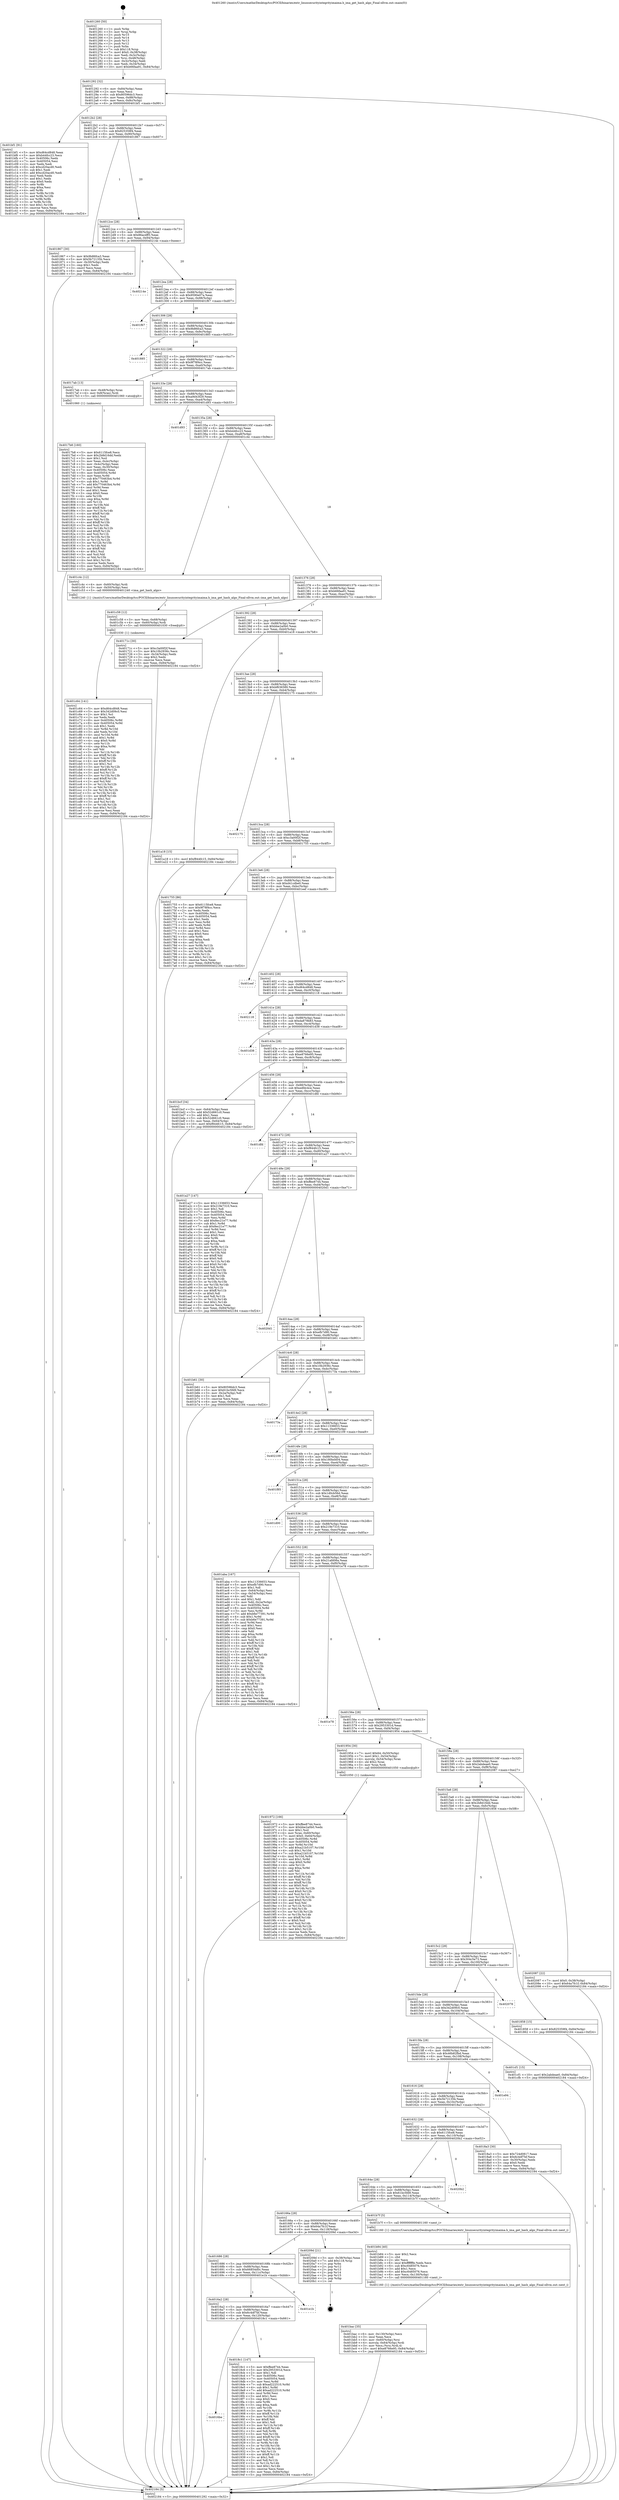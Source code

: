 digraph "0x401260" {
  label = "0x401260 (/mnt/c/Users/mathe/Desktop/tcc/POCII/binaries/extr_linuxsecurityintegrityimaima.h_ima_get_hash_algo_Final-ollvm.out::main(0))"
  labelloc = "t"
  node[shape=record]

  Entry [label="",width=0.3,height=0.3,shape=circle,fillcolor=black,style=filled]
  "0x401292" [label="{
     0x401292 [32]\l
     | [instrs]\l
     &nbsp;&nbsp;0x401292 \<+6\>: mov -0x84(%rbp),%eax\l
     &nbsp;&nbsp;0x401298 \<+2\>: mov %eax,%ecx\l
     &nbsp;&nbsp;0x40129a \<+6\>: sub $0x80596dc3,%ecx\l
     &nbsp;&nbsp;0x4012a0 \<+6\>: mov %eax,-0x88(%rbp)\l
     &nbsp;&nbsp;0x4012a6 \<+6\>: mov %ecx,-0x8c(%rbp)\l
     &nbsp;&nbsp;0x4012ac \<+6\>: je 0000000000401bf1 \<main+0x991\>\l
  }"]
  "0x401bf1" [label="{
     0x401bf1 [91]\l
     | [instrs]\l
     &nbsp;&nbsp;0x401bf1 \<+5\>: mov $0xd64cd848,%eax\l
     &nbsp;&nbsp;0x401bf6 \<+5\>: mov $0xb44fcc23,%ecx\l
     &nbsp;&nbsp;0x401bfb \<+7\>: mov 0x40506c,%edx\l
     &nbsp;&nbsp;0x401c02 \<+7\>: mov 0x405054,%esi\l
     &nbsp;&nbsp;0x401c09 \<+2\>: mov %edx,%edi\l
     &nbsp;&nbsp;0x401c0b \<+6\>: sub $0xcd20acd0,%edi\l
     &nbsp;&nbsp;0x401c11 \<+3\>: sub $0x1,%edi\l
     &nbsp;&nbsp;0x401c14 \<+6\>: add $0xcd20acd0,%edi\l
     &nbsp;&nbsp;0x401c1a \<+3\>: imul %edi,%edx\l
     &nbsp;&nbsp;0x401c1d \<+3\>: and $0x1,%edx\l
     &nbsp;&nbsp;0x401c20 \<+3\>: cmp $0x0,%edx\l
     &nbsp;&nbsp;0x401c23 \<+4\>: sete %r8b\l
     &nbsp;&nbsp;0x401c27 \<+3\>: cmp $0xa,%esi\l
     &nbsp;&nbsp;0x401c2a \<+4\>: setl %r9b\l
     &nbsp;&nbsp;0x401c2e \<+3\>: mov %r8b,%r10b\l
     &nbsp;&nbsp;0x401c31 \<+3\>: and %r9b,%r10b\l
     &nbsp;&nbsp;0x401c34 \<+3\>: xor %r9b,%r8b\l
     &nbsp;&nbsp;0x401c37 \<+3\>: or %r8b,%r10b\l
     &nbsp;&nbsp;0x401c3a \<+4\>: test $0x1,%r10b\l
     &nbsp;&nbsp;0x401c3e \<+3\>: cmovne %ecx,%eax\l
     &nbsp;&nbsp;0x401c41 \<+6\>: mov %eax,-0x84(%rbp)\l
     &nbsp;&nbsp;0x401c47 \<+5\>: jmp 0000000000402184 \<main+0xf24\>\l
  }"]
  "0x4012b2" [label="{
     0x4012b2 [28]\l
     | [instrs]\l
     &nbsp;&nbsp;0x4012b2 \<+5\>: jmp 00000000004012b7 \<main+0x57\>\l
     &nbsp;&nbsp;0x4012b7 \<+6\>: mov -0x88(%rbp),%eax\l
     &nbsp;&nbsp;0x4012bd \<+5\>: sub $0x825359f4,%eax\l
     &nbsp;&nbsp;0x4012c2 \<+6\>: mov %eax,-0x90(%rbp)\l
     &nbsp;&nbsp;0x4012c8 \<+6\>: je 0000000000401867 \<main+0x607\>\l
  }"]
  Exit [label="",width=0.3,height=0.3,shape=circle,fillcolor=black,style=filled,peripheries=2]
  "0x401867" [label="{
     0x401867 [30]\l
     | [instrs]\l
     &nbsp;&nbsp;0x401867 \<+5\>: mov $0x9b86fca3,%eax\l
     &nbsp;&nbsp;0x40186c \<+5\>: mov $0x5b72135b,%ecx\l
     &nbsp;&nbsp;0x401871 \<+3\>: mov -0x30(%rbp),%edx\l
     &nbsp;&nbsp;0x401874 \<+3\>: cmp $0x1,%edx\l
     &nbsp;&nbsp;0x401877 \<+3\>: cmovl %ecx,%eax\l
     &nbsp;&nbsp;0x40187a \<+6\>: mov %eax,-0x84(%rbp)\l
     &nbsp;&nbsp;0x401880 \<+5\>: jmp 0000000000402184 \<main+0xf24\>\l
  }"]
  "0x4012ce" [label="{
     0x4012ce [28]\l
     | [instrs]\l
     &nbsp;&nbsp;0x4012ce \<+5\>: jmp 00000000004012d3 \<main+0x73\>\l
     &nbsp;&nbsp;0x4012d3 \<+6\>: mov -0x88(%rbp),%eax\l
     &nbsp;&nbsp;0x4012d9 \<+5\>: sub $0x86acdff3,%eax\l
     &nbsp;&nbsp;0x4012de \<+6\>: mov %eax,-0x94(%rbp)\l
     &nbsp;&nbsp;0x4012e4 \<+6\>: je 000000000040214e \<main+0xeee\>\l
  }"]
  "0x401c64" [label="{
     0x401c64 [141]\l
     | [instrs]\l
     &nbsp;&nbsp;0x401c64 \<+5\>: mov $0xd64cd848,%eax\l
     &nbsp;&nbsp;0x401c69 \<+5\>: mov $0x342d09c0,%esi\l
     &nbsp;&nbsp;0x401c6e \<+2\>: mov $0x1,%cl\l
     &nbsp;&nbsp;0x401c70 \<+2\>: xor %edx,%edx\l
     &nbsp;&nbsp;0x401c72 \<+8\>: mov 0x40506c,%r8d\l
     &nbsp;&nbsp;0x401c7a \<+8\>: mov 0x405054,%r9d\l
     &nbsp;&nbsp;0x401c82 \<+3\>: sub $0x1,%edx\l
     &nbsp;&nbsp;0x401c85 \<+3\>: mov %r8d,%r10d\l
     &nbsp;&nbsp;0x401c88 \<+3\>: add %edx,%r10d\l
     &nbsp;&nbsp;0x401c8b \<+4\>: imul %r10d,%r8d\l
     &nbsp;&nbsp;0x401c8f \<+4\>: and $0x1,%r8d\l
     &nbsp;&nbsp;0x401c93 \<+4\>: cmp $0x0,%r8d\l
     &nbsp;&nbsp;0x401c97 \<+4\>: sete %r11b\l
     &nbsp;&nbsp;0x401c9b \<+4\>: cmp $0xa,%r9d\l
     &nbsp;&nbsp;0x401c9f \<+3\>: setl %bl\l
     &nbsp;&nbsp;0x401ca2 \<+3\>: mov %r11b,%r14b\l
     &nbsp;&nbsp;0x401ca5 \<+4\>: xor $0xff,%r14b\l
     &nbsp;&nbsp;0x401ca9 \<+3\>: mov %bl,%r15b\l
     &nbsp;&nbsp;0x401cac \<+4\>: xor $0xff,%r15b\l
     &nbsp;&nbsp;0x401cb0 \<+3\>: xor $0x1,%cl\l
     &nbsp;&nbsp;0x401cb3 \<+3\>: mov %r14b,%r12b\l
     &nbsp;&nbsp;0x401cb6 \<+4\>: and $0xff,%r12b\l
     &nbsp;&nbsp;0x401cba \<+3\>: and %cl,%r11b\l
     &nbsp;&nbsp;0x401cbd \<+3\>: mov %r15b,%r13b\l
     &nbsp;&nbsp;0x401cc0 \<+4\>: and $0xff,%r13b\l
     &nbsp;&nbsp;0x401cc4 \<+2\>: and %cl,%bl\l
     &nbsp;&nbsp;0x401cc6 \<+3\>: or %r11b,%r12b\l
     &nbsp;&nbsp;0x401cc9 \<+3\>: or %bl,%r13b\l
     &nbsp;&nbsp;0x401ccc \<+3\>: xor %r13b,%r12b\l
     &nbsp;&nbsp;0x401ccf \<+3\>: or %r15b,%r14b\l
     &nbsp;&nbsp;0x401cd2 \<+4\>: xor $0xff,%r14b\l
     &nbsp;&nbsp;0x401cd6 \<+3\>: or $0x1,%cl\l
     &nbsp;&nbsp;0x401cd9 \<+3\>: and %cl,%r14b\l
     &nbsp;&nbsp;0x401cdc \<+3\>: or %r14b,%r12b\l
     &nbsp;&nbsp;0x401cdf \<+4\>: test $0x1,%r12b\l
     &nbsp;&nbsp;0x401ce3 \<+3\>: cmovne %esi,%eax\l
     &nbsp;&nbsp;0x401ce6 \<+6\>: mov %eax,-0x84(%rbp)\l
     &nbsp;&nbsp;0x401cec \<+5\>: jmp 0000000000402184 \<main+0xf24\>\l
  }"]
  "0x40214e" [label="{
     0x40214e\l
  }", style=dashed]
  "0x4012ea" [label="{
     0x4012ea [28]\l
     | [instrs]\l
     &nbsp;&nbsp;0x4012ea \<+5\>: jmp 00000000004012ef \<main+0x8f\>\l
     &nbsp;&nbsp;0x4012ef \<+6\>: mov -0x88(%rbp),%eax\l
     &nbsp;&nbsp;0x4012f5 \<+5\>: sub $0x9590e07a,%eax\l
     &nbsp;&nbsp;0x4012fa \<+6\>: mov %eax,-0x98(%rbp)\l
     &nbsp;&nbsp;0x401300 \<+6\>: je 0000000000401f67 \<main+0xd07\>\l
  }"]
  "0x401c58" [label="{
     0x401c58 [12]\l
     | [instrs]\l
     &nbsp;&nbsp;0x401c58 \<+3\>: mov %eax,-0x68(%rbp)\l
     &nbsp;&nbsp;0x401c5b \<+4\>: mov -0x60(%rbp),%rdi\l
     &nbsp;&nbsp;0x401c5f \<+5\>: call 0000000000401030 \<free@plt\>\l
     | [calls]\l
     &nbsp;&nbsp;0x401030 \{1\} (unknown)\l
  }"]
  "0x401f67" [label="{
     0x401f67\l
  }", style=dashed]
  "0x401306" [label="{
     0x401306 [28]\l
     | [instrs]\l
     &nbsp;&nbsp;0x401306 \<+5\>: jmp 000000000040130b \<main+0xab\>\l
     &nbsp;&nbsp;0x40130b \<+6\>: mov -0x88(%rbp),%eax\l
     &nbsp;&nbsp;0x401311 \<+5\>: sub $0x9b86fca3,%eax\l
     &nbsp;&nbsp;0x401316 \<+6\>: mov %eax,-0x9c(%rbp)\l
     &nbsp;&nbsp;0x40131c \<+6\>: je 0000000000401885 \<main+0x625\>\l
  }"]
  "0x401bac" [label="{
     0x401bac [35]\l
     | [instrs]\l
     &nbsp;&nbsp;0x401bac \<+6\>: mov -0x130(%rbp),%ecx\l
     &nbsp;&nbsp;0x401bb2 \<+3\>: imul %eax,%ecx\l
     &nbsp;&nbsp;0x401bb5 \<+4\>: mov -0x60(%rbp),%rsi\l
     &nbsp;&nbsp;0x401bb9 \<+4\>: movslq -0x64(%rbp),%rdi\l
     &nbsp;&nbsp;0x401bbd \<+3\>: mov %ecx,(%rsi,%rdi,4)\l
     &nbsp;&nbsp;0x401bc0 \<+10\>: movl $0xe8766e95,-0x84(%rbp)\l
     &nbsp;&nbsp;0x401bca \<+5\>: jmp 0000000000402184 \<main+0xf24\>\l
  }"]
  "0x401885" [label="{
     0x401885\l
  }", style=dashed]
  "0x401322" [label="{
     0x401322 [28]\l
     | [instrs]\l
     &nbsp;&nbsp;0x401322 \<+5\>: jmp 0000000000401327 \<main+0xc7\>\l
     &nbsp;&nbsp;0x401327 \<+6\>: mov -0x88(%rbp),%eax\l
     &nbsp;&nbsp;0x40132d \<+5\>: sub $0x9f78f4cc,%eax\l
     &nbsp;&nbsp;0x401332 \<+6\>: mov %eax,-0xa0(%rbp)\l
     &nbsp;&nbsp;0x401338 \<+6\>: je 00000000004017ab \<main+0x54b\>\l
  }"]
  "0x401b84" [label="{
     0x401b84 [40]\l
     | [instrs]\l
     &nbsp;&nbsp;0x401b84 \<+5\>: mov $0x2,%ecx\l
     &nbsp;&nbsp;0x401b89 \<+1\>: cltd\l
     &nbsp;&nbsp;0x401b8a \<+2\>: idiv %ecx\l
     &nbsp;&nbsp;0x401b8c \<+6\>: imul $0xfffffffe,%edx,%ecx\l
     &nbsp;&nbsp;0x401b92 \<+6\>: sub $0xc6485076,%ecx\l
     &nbsp;&nbsp;0x401b98 \<+3\>: add $0x1,%ecx\l
     &nbsp;&nbsp;0x401b9b \<+6\>: add $0xc6485076,%ecx\l
     &nbsp;&nbsp;0x401ba1 \<+6\>: mov %ecx,-0x130(%rbp)\l
     &nbsp;&nbsp;0x401ba7 \<+5\>: call 0000000000401160 \<next_i\>\l
     | [calls]\l
     &nbsp;&nbsp;0x401160 \{1\} (/mnt/c/Users/mathe/Desktop/tcc/POCII/binaries/extr_linuxsecurityintegrityimaima.h_ima_get_hash_algo_Final-ollvm.out::next_i)\l
  }"]
  "0x4017ab" [label="{
     0x4017ab [13]\l
     | [instrs]\l
     &nbsp;&nbsp;0x4017ab \<+4\>: mov -0x48(%rbp),%rax\l
     &nbsp;&nbsp;0x4017af \<+4\>: mov 0x8(%rax),%rdi\l
     &nbsp;&nbsp;0x4017b3 \<+5\>: call 0000000000401060 \<atoi@plt\>\l
     | [calls]\l
     &nbsp;&nbsp;0x401060 \{1\} (unknown)\l
  }"]
  "0x40133e" [label="{
     0x40133e [28]\l
     | [instrs]\l
     &nbsp;&nbsp;0x40133e \<+5\>: jmp 0000000000401343 \<main+0xe3\>\l
     &nbsp;&nbsp;0x401343 \<+6\>: mov -0x88(%rbp),%eax\l
     &nbsp;&nbsp;0x401349 \<+5\>: sub $0xa9d43f29,%eax\l
     &nbsp;&nbsp;0x40134e \<+6\>: mov %eax,-0xa4(%rbp)\l
     &nbsp;&nbsp;0x401354 \<+6\>: je 0000000000401d93 \<main+0xb33\>\l
  }"]
  "0x401972" [label="{
     0x401972 [166]\l
     | [instrs]\l
     &nbsp;&nbsp;0x401972 \<+5\>: mov $0xffee8744,%ecx\l
     &nbsp;&nbsp;0x401977 \<+5\>: mov $0xbbe2a0b0,%edx\l
     &nbsp;&nbsp;0x40197c \<+3\>: mov $0x1,%sil\l
     &nbsp;&nbsp;0x40197f \<+4\>: mov %rax,-0x60(%rbp)\l
     &nbsp;&nbsp;0x401983 \<+7\>: movl $0x0,-0x64(%rbp)\l
     &nbsp;&nbsp;0x40198a \<+8\>: mov 0x40506c,%r8d\l
     &nbsp;&nbsp;0x401992 \<+8\>: mov 0x405054,%r9d\l
     &nbsp;&nbsp;0x40199a \<+3\>: mov %r8d,%r10d\l
     &nbsp;&nbsp;0x40199d \<+7\>: add $0xa21b5107,%r10d\l
     &nbsp;&nbsp;0x4019a4 \<+4\>: sub $0x1,%r10d\l
     &nbsp;&nbsp;0x4019a8 \<+7\>: sub $0xa21b5107,%r10d\l
     &nbsp;&nbsp;0x4019af \<+4\>: imul %r10d,%r8d\l
     &nbsp;&nbsp;0x4019b3 \<+4\>: and $0x1,%r8d\l
     &nbsp;&nbsp;0x4019b7 \<+4\>: cmp $0x0,%r8d\l
     &nbsp;&nbsp;0x4019bb \<+4\>: sete %r11b\l
     &nbsp;&nbsp;0x4019bf \<+4\>: cmp $0xa,%r9d\l
     &nbsp;&nbsp;0x4019c3 \<+3\>: setl %bl\l
     &nbsp;&nbsp;0x4019c6 \<+3\>: mov %r11b,%r14b\l
     &nbsp;&nbsp;0x4019c9 \<+4\>: xor $0xff,%r14b\l
     &nbsp;&nbsp;0x4019cd \<+3\>: mov %bl,%r15b\l
     &nbsp;&nbsp;0x4019d0 \<+4\>: xor $0xff,%r15b\l
     &nbsp;&nbsp;0x4019d4 \<+4\>: xor $0x0,%sil\l
     &nbsp;&nbsp;0x4019d8 \<+3\>: mov %r14b,%r12b\l
     &nbsp;&nbsp;0x4019db \<+4\>: and $0x0,%r12b\l
     &nbsp;&nbsp;0x4019df \<+3\>: and %sil,%r11b\l
     &nbsp;&nbsp;0x4019e2 \<+3\>: mov %r15b,%r13b\l
     &nbsp;&nbsp;0x4019e5 \<+4\>: and $0x0,%r13b\l
     &nbsp;&nbsp;0x4019e9 \<+3\>: and %sil,%bl\l
     &nbsp;&nbsp;0x4019ec \<+3\>: or %r11b,%r12b\l
     &nbsp;&nbsp;0x4019ef \<+3\>: or %bl,%r13b\l
     &nbsp;&nbsp;0x4019f2 \<+3\>: xor %r13b,%r12b\l
     &nbsp;&nbsp;0x4019f5 \<+3\>: or %r15b,%r14b\l
     &nbsp;&nbsp;0x4019f8 \<+4\>: xor $0xff,%r14b\l
     &nbsp;&nbsp;0x4019fc \<+4\>: or $0x0,%sil\l
     &nbsp;&nbsp;0x401a00 \<+3\>: and %sil,%r14b\l
     &nbsp;&nbsp;0x401a03 \<+3\>: or %r14b,%r12b\l
     &nbsp;&nbsp;0x401a06 \<+4\>: test $0x1,%r12b\l
     &nbsp;&nbsp;0x401a0a \<+3\>: cmovne %edx,%ecx\l
     &nbsp;&nbsp;0x401a0d \<+6\>: mov %ecx,-0x84(%rbp)\l
     &nbsp;&nbsp;0x401a13 \<+5\>: jmp 0000000000402184 \<main+0xf24\>\l
  }"]
  "0x401d93" [label="{
     0x401d93\l
  }", style=dashed]
  "0x40135a" [label="{
     0x40135a [28]\l
     | [instrs]\l
     &nbsp;&nbsp;0x40135a \<+5\>: jmp 000000000040135f \<main+0xff\>\l
     &nbsp;&nbsp;0x40135f \<+6\>: mov -0x88(%rbp),%eax\l
     &nbsp;&nbsp;0x401365 \<+5\>: sub $0xb44fcc23,%eax\l
     &nbsp;&nbsp;0x40136a \<+6\>: mov %eax,-0xa8(%rbp)\l
     &nbsp;&nbsp;0x401370 \<+6\>: je 0000000000401c4c \<main+0x9ec\>\l
  }"]
  "0x4016be" [label="{
     0x4016be\l
  }", style=dashed]
  "0x401c4c" [label="{
     0x401c4c [12]\l
     | [instrs]\l
     &nbsp;&nbsp;0x401c4c \<+4\>: mov -0x60(%rbp),%rdi\l
     &nbsp;&nbsp;0x401c50 \<+3\>: mov -0x50(%rbp),%esi\l
     &nbsp;&nbsp;0x401c53 \<+5\>: call 0000000000401240 \<ima_get_hash_algo\>\l
     | [calls]\l
     &nbsp;&nbsp;0x401240 \{1\} (/mnt/c/Users/mathe/Desktop/tcc/POCII/binaries/extr_linuxsecurityintegrityimaima.h_ima_get_hash_algo_Final-ollvm.out::ima_get_hash_algo)\l
  }"]
  "0x401376" [label="{
     0x401376 [28]\l
     | [instrs]\l
     &nbsp;&nbsp;0x401376 \<+5\>: jmp 000000000040137b \<main+0x11b\>\l
     &nbsp;&nbsp;0x40137b \<+6\>: mov -0x88(%rbp),%eax\l
     &nbsp;&nbsp;0x401381 \<+5\>: sub $0xb66faa91,%eax\l
     &nbsp;&nbsp;0x401386 \<+6\>: mov %eax,-0xac(%rbp)\l
     &nbsp;&nbsp;0x40138c \<+6\>: je 000000000040171c \<main+0x4bc\>\l
  }"]
  "0x4018c1" [label="{
     0x4018c1 [147]\l
     | [instrs]\l
     &nbsp;&nbsp;0x4018c1 \<+5\>: mov $0xffee8744,%eax\l
     &nbsp;&nbsp;0x4018c6 \<+5\>: mov $0x2953301d,%ecx\l
     &nbsp;&nbsp;0x4018cb \<+2\>: mov $0x1,%dl\l
     &nbsp;&nbsp;0x4018cd \<+7\>: mov 0x40506c,%esi\l
     &nbsp;&nbsp;0x4018d4 \<+7\>: mov 0x405054,%edi\l
     &nbsp;&nbsp;0x4018db \<+3\>: mov %esi,%r8d\l
     &nbsp;&nbsp;0x4018de \<+7\>: sub $0xad222510,%r8d\l
     &nbsp;&nbsp;0x4018e5 \<+4\>: sub $0x1,%r8d\l
     &nbsp;&nbsp;0x4018e9 \<+7\>: add $0xad222510,%r8d\l
     &nbsp;&nbsp;0x4018f0 \<+4\>: imul %r8d,%esi\l
     &nbsp;&nbsp;0x4018f4 \<+3\>: and $0x1,%esi\l
     &nbsp;&nbsp;0x4018f7 \<+3\>: cmp $0x0,%esi\l
     &nbsp;&nbsp;0x4018fa \<+4\>: sete %r9b\l
     &nbsp;&nbsp;0x4018fe \<+3\>: cmp $0xa,%edi\l
     &nbsp;&nbsp;0x401901 \<+4\>: setl %r10b\l
     &nbsp;&nbsp;0x401905 \<+3\>: mov %r9b,%r11b\l
     &nbsp;&nbsp;0x401908 \<+4\>: xor $0xff,%r11b\l
     &nbsp;&nbsp;0x40190c \<+3\>: mov %r10b,%bl\l
     &nbsp;&nbsp;0x40190f \<+3\>: xor $0xff,%bl\l
     &nbsp;&nbsp;0x401912 \<+3\>: xor $0x1,%dl\l
     &nbsp;&nbsp;0x401915 \<+3\>: mov %r11b,%r14b\l
     &nbsp;&nbsp;0x401918 \<+4\>: and $0xff,%r14b\l
     &nbsp;&nbsp;0x40191c \<+3\>: and %dl,%r9b\l
     &nbsp;&nbsp;0x40191f \<+3\>: mov %bl,%r15b\l
     &nbsp;&nbsp;0x401922 \<+4\>: and $0xff,%r15b\l
     &nbsp;&nbsp;0x401926 \<+3\>: and %dl,%r10b\l
     &nbsp;&nbsp;0x401929 \<+3\>: or %r9b,%r14b\l
     &nbsp;&nbsp;0x40192c \<+3\>: or %r10b,%r15b\l
     &nbsp;&nbsp;0x40192f \<+3\>: xor %r15b,%r14b\l
     &nbsp;&nbsp;0x401932 \<+3\>: or %bl,%r11b\l
     &nbsp;&nbsp;0x401935 \<+4\>: xor $0xff,%r11b\l
     &nbsp;&nbsp;0x401939 \<+3\>: or $0x1,%dl\l
     &nbsp;&nbsp;0x40193c \<+3\>: and %dl,%r11b\l
     &nbsp;&nbsp;0x40193f \<+3\>: or %r11b,%r14b\l
     &nbsp;&nbsp;0x401942 \<+4\>: test $0x1,%r14b\l
     &nbsp;&nbsp;0x401946 \<+3\>: cmovne %ecx,%eax\l
     &nbsp;&nbsp;0x401949 \<+6\>: mov %eax,-0x84(%rbp)\l
     &nbsp;&nbsp;0x40194f \<+5\>: jmp 0000000000402184 \<main+0xf24\>\l
  }"]
  "0x40171c" [label="{
     0x40171c [30]\l
     | [instrs]\l
     &nbsp;&nbsp;0x40171c \<+5\>: mov $0xc3a00f2f,%eax\l
     &nbsp;&nbsp;0x401721 \<+5\>: mov $0x10b2936c,%ecx\l
     &nbsp;&nbsp;0x401726 \<+3\>: mov -0x34(%rbp),%edx\l
     &nbsp;&nbsp;0x401729 \<+3\>: cmp $0x2,%edx\l
     &nbsp;&nbsp;0x40172c \<+3\>: cmovne %ecx,%eax\l
     &nbsp;&nbsp;0x40172f \<+6\>: mov %eax,-0x84(%rbp)\l
     &nbsp;&nbsp;0x401735 \<+5\>: jmp 0000000000402184 \<main+0xf24\>\l
  }"]
  "0x401392" [label="{
     0x401392 [28]\l
     | [instrs]\l
     &nbsp;&nbsp;0x401392 \<+5\>: jmp 0000000000401397 \<main+0x137\>\l
     &nbsp;&nbsp;0x401397 \<+6\>: mov -0x88(%rbp),%eax\l
     &nbsp;&nbsp;0x40139d \<+5\>: sub $0xbbe2a0b0,%eax\l
     &nbsp;&nbsp;0x4013a2 \<+6\>: mov %eax,-0xb0(%rbp)\l
     &nbsp;&nbsp;0x4013a8 \<+6\>: je 0000000000401a18 \<main+0x7b8\>\l
  }"]
  "0x402184" [label="{
     0x402184 [5]\l
     | [instrs]\l
     &nbsp;&nbsp;0x402184 \<+5\>: jmp 0000000000401292 \<main+0x32\>\l
  }"]
  "0x401260" [label="{
     0x401260 [50]\l
     | [instrs]\l
     &nbsp;&nbsp;0x401260 \<+1\>: push %rbp\l
     &nbsp;&nbsp;0x401261 \<+3\>: mov %rsp,%rbp\l
     &nbsp;&nbsp;0x401264 \<+2\>: push %r15\l
     &nbsp;&nbsp;0x401266 \<+2\>: push %r14\l
     &nbsp;&nbsp;0x401268 \<+2\>: push %r13\l
     &nbsp;&nbsp;0x40126a \<+2\>: push %r12\l
     &nbsp;&nbsp;0x40126c \<+1\>: push %rbx\l
     &nbsp;&nbsp;0x40126d \<+7\>: sub $0x118,%rsp\l
     &nbsp;&nbsp;0x401274 \<+7\>: movl $0x0,-0x38(%rbp)\l
     &nbsp;&nbsp;0x40127b \<+3\>: mov %edi,-0x3c(%rbp)\l
     &nbsp;&nbsp;0x40127e \<+4\>: mov %rsi,-0x48(%rbp)\l
     &nbsp;&nbsp;0x401282 \<+3\>: mov -0x3c(%rbp),%edi\l
     &nbsp;&nbsp;0x401285 \<+3\>: mov %edi,-0x34(%rbp)\l
     &nbsp;&nbsp;0x401288 \<+10\>: movl $0xb66faa91,-0x84(%rbp)\l
  }"]
  "0x4016a2" [label="{
     0x4016a2 [28]\l
     | [instrs]\l
     &nbsp;&nbsp;0x4016a2 \<+5\>: jmp 00000000004016a7 \<main+0x447\>\l
     &nbsp;&nbsp;0x4016a7 \<+6\>: mov -0x88(%rbp),%eax\l
     &nbsp;&nbsp;0x4016ad \<+5\>: sub $0x6c4df7bf,%eax\l
     &nbsp;&nbsp;0x4016b2 \<+6\>: mov %eax,-0x120(%rbp)\l
     &nbsp;&nbsp;0x4016b8 \<+6\>: je 00000000004018c1 \<main+0x661\>\l
  }"]
  "0x401a18" [label="{
     0x401a18 [15]\l
     | [instrs]\l
     &nbsp;&nbsp;0x401a18 \<+10\>: movl $0xf844fc15,-0x84(%rbp)\l
     &nbsp;&nbsp;0x401a22 \<+5\>: jmp 0000000000402184 \<main+0xf24\>\l
  }"]
  "0x4013ae" [label="{
     0x4013ae [28]\l
     | [instrs]\l
     &nbsp;&nbsp;0x4013ae \<+5\>: jmp 00000000004013b3 \<main+0x153\>\l
     &nbsp;&nbsp;0x4013b3 \<+6\>: mov -0x88(%rbp),%eax\l
     &nbsp;&nbsp;0x4013b9 \<+5\>: sub $0xbf636589,%eax\l
     &nbsp;&nbsp;0x4013be \<+6\>: mov %eax,-0xb4(%rbp)\l
     &nbsp;&nbsp;0x4013c4 \<+6\>: je 0000000000402175 \<main+0xf15\>\l
  }"]
  "0x401e1b" [label="{
     0x401e1b\l
  }", style=dashed]
  "0x402175" [label="{
     0x402175\l
  }", style=dashed]
  "0x4013ca" [label="{
     0x4013ca [28]\l
     | [instrs]\l
     &nbsp;&nbsp;0x4013ca \<+5\>: jmp 00000000004013cf \<main+0x16f\>\l
     &nbsp;&nbsp;0x4013cf \<+6\>: mov -0x88(%rbp),%eax\l
     &nbsp;&nbsp;0x4013d5 \<+5\>: sub $0xc3a00f2f,%eax\l
     &nbsp;&nbsp;0x4013da \<+6\>: mov %eax,-0xb8(%rbp)\l
     &nbsp;&nbsp;0x4013e0 \<+6\>: je 0000000000401755 \<main+0x4f5\>\l
  }"]
  "0x401686" [label="{
     0x401686 [28]\l
     | [instrs]\l
     &nbsp;&nbsp;0x401686 \<+5\>: jmp 000000000040168b \<main+0x42b\>\l
     &nbsp;&nbsp;0x40168b \<+6\>: mov -0x88(%rbp),%eax\l
     &nbsp;&nbsp;0x401691 \<+5\>: sub $0x66854d0c,%eax\l
     &nbsp;&nbsp;0x401696 \<+6\>: mov %eax,-0x11c(%rbp)\l
     &nbsp;&nbsp;0x40169c \<+6\>: je 0000000000401e1b \<main+0xbbb\>\l
  }"]
  "0x401755" [label="{
     0x401755 [86]\l
     | [instrs]\l
     &nbsp;&nbsp;0x401755 \<+5\>: mov $0x6115fce8,%eax\l
     &nbsp;&nbsp;0x40175a \<+5\>: mov $0x9f78f4cc,%ecx\l
     &nbsp;&nbsp;0x40175f \<+2\>: xor %edx,%edx\l
     &nbsp;&nbsp;0x401761 \<+7\>: mov 0x40506c,%esi\l
     &nbsp;&nbsp;0x401768 \<+7\>: mov 0x405054,%edi\l
     &nbsp;&nbsp;0x40176f \<+3\>: sub $0x1,%edx\l
     &nbsp;&nbsp;0x401772 \<+3\>: mov %esi,%r8d\l
     &nbsp;&nbsp;0x401775 \<+3\>: add %edx,%r8d\l
     &nbsp;&nbsp;0x401778 \<+4\>: imul %r8d,%esi\l
     &nbsp;&nbsp;0x40177c \<+3\>: and $0x1,%esi\l
     &nbsp;&nbsp;0x40177f \<+3\>: cmp $0x0,%esi\l
     &nbsp;&nbsp;0x401782 \<+4\>: sete %r9b\l
     &nbsp;&nbsp;0x401786 \<+3\>: cmp $0xa,%edi\l
     &nbsp;&nbsp;0x401789 \<+4\>: setl %r10b\l
     &nbsp;&nbsp;0x40178d \<+3\>: mov %r9b,%r11b\l
     &nbsp;&nbsp;0x401790 \<+3\>: and %r10b,%r11b\l
     &nbsp;&nbsp;0x401793 \<+3\>: xor %r10b,%r9b\l
     &nbsp;&nbsp;0x401796 \<+3\>: or %r9b,%r11b\l
     &nbsp;&nbsp;0x401799 \<+4\>: test $0x1,%r11b\l
     &nbsp;&nbsp;0x40179d \<+3\>: cmovne %ecx,%eax\l
     &nbsp;&nbsp;0x4017a0 \<+6\>: mov %eax,-0x84(%rbp)\l
     &nbsp;&nbsp;0x4017a6 \<+5\>: jmp 0000000000402184 \<main+0xf24\>\l
  }"]
  "0x4013e6" [label="{
     0x4013e6 [28]\l
     | [instrs]\l
     &nbsp;&nbsp;0x4013e6 \<+5\>: jmp 00000000004013eb \<main+0x18b\>\l
     &nbsp;&nbsp;0x4013eb \<+6\>: mov -0x88(%rbp),%eax\l
     &nbsp;&nbsp;0x4013f1 \<+5\>: sub $0xd41cdbe0,%eax\l
     &nbsp;&nbsp;0x4013f6 \<+6\>: mov %eax,-0xbc(%rbp)\l
     &nbsp;&nbsp;0x4013fc \<+6\>: je 0000000000401eef \<main+0xc8f\>\l
  }"]
  "0x4017b8" [label="{
     0x4017b8 [160]\l
     | [instrs]\l
     &nbsp;&nbsp;0x4017b8 \<+5\>: mov $0x6115fce8,%ecx\l
     &nbsp;&nbsp;0x4017bd \<+5\>: mov $0x2b8d16dd,%edx\l
     &nbsp;&nbsp;0x4017c2 \<+3\>: mov $0x1,%sil\l
     &nbsp;&nbsp;0x4017c5 \<+3\>: mov %eax,-0x4c(%rbp)\l
     &nbsp;&nbsp;0x4017c8 \<+3\>: mov -0x4c(%rbp),%eax\l
     &nbsp;&nbsp;0x4017cb \<+3\>: mov %eax,-0x30(%rbp)\l
     &nbsp;&nbsp;0x4017ce \<+7\>: mov 0x40506c,%eax\l
     &nbsp;&nbsp;0x4017d5 \<+8\>: mov 0x405054,%r8d\l
     &nbsp;&nbsp;0x4017dd \<+3\>: mov %eax,%r9d\l
     &nbsp;&nbsp;0x4017e0 \<+7\>: sub $0x770463b4,%r9d\l
     &nbsp;&nbsp;0x4017e7 \<+4\>: sub $0x1,%r9d\l
     &nbsp;&nbsp;0x4017eb \<+7\>: add $0x770463b4,%r9d\l
     &nbsp;&nbsp;0x4017f2 \<+4\>: imul %r9d,%eax\l
     &nbsp;&nbsp;0x4017f6 \<+3\>: and $0x1,%eax\l
     &nbsp;&nbsp;0x4017f9 \<+3\>: cmp $0x0,%eax\l
     &nbsp;&nbsp;0x4017fc \<+4\>: sete %r10b\l
     &nbsp;&nbsp;0x401800 \<+4\>: cmp $0xa,%r8d\l
     &nbsp;&nbsp;0x401804 \<+4\>: setl %r11b\l
     &nbsp;&nbsp;0x401808 \<+3\>: mov %r10b,%bl\l
     &nbsp;&nbsp;0x40180b \<+3\>: xor $0xff,%bl\l
     &nbsp;&nbsp;0x40180e \<+3\>: mov %r11b,%r14b\l
     &nbsp;&nbsp;0x401811 \<+4\>: xor $0xff,%r14b\l
     &nbsp;&nbsp;0x401815 \<+4\>: xor $0x1,%sil\l
     &nbsp;&nbsp;0x401819 \<+3\>: mov %bl,%r15b\l
     &nbsp;&nbsp;0x40181c \<+4\>: and $0xff,%r15b\l
     &nbsp;&nbsp;0x401820 \<+3\>: and %sil,%r10b\l
     &nbsp;&nbsp;0x401823 \<+3\>: mov %r14b,%r12b\l
     &nbsp;&nbsp;0x401826 \<+4\>: and $0xff,%r12b\l
     &nbsp;&nbsp;0x40182a \<+3\>: and %sil,%r11b\l
     &nbsp;&nbsp;0x40182d \<+3\>: or %r10b,%r15b\l
     &nbsp;&nbsp;0x401830 \<+3\>: or %r11b,%r12b\l
     &nbsp;&nbsp;0x401833 \<+3\>: xor %r12b,%r15b\l
     &nbsp;&nbsp;0x401836 \<+3\>: or %r14b,%bl\l
     &nbsp;&nbsp;0x401839 \<+3\>: xor $0xff,%bl\l
     &nbsp;&nbsp;0x40183c \<+4\>: or $0x1,%sil\l
     &nbsp;&nbsp;0x401840 \<+3\>: and %sil,%bl\l
     &nbsp;&nbsp;0x401843 \<+3\>: or %bl,%r15b\l
     &nbsp;&nbsp;0x401846 \<+4\>: test $0x1,%r15b\l
     &nbsp;&nbsp;0x40184a \<+3\>: cmovne %edx,%ecx\l
     &nbsp;&nbsp;0x40184d \<+6\>: mov %ecx,-0x84(%rbp)\l
     &nbsp;&nbsp;0x401853 \<+5\>: jmp 0000000000402184 \<main+0xf24\>\l
  }"]
  "0x40209d" [label="{
     0x40209d [21]\l
     | [instrs]\l
     &nbsp;&nbsp;0x40209d \<+3\>: mov -0x38(%rbp),%eax\l
     &nbsp;&nbsp;0x4020a0 \<+7\>: add $0x118,%rsp\l
     &nbsp;&nbsp;0x4020a7 \<+1\>: pop %rbx\l
     &nbsp;&nbsp;0x4020a8 \<+2\>: pop %r12\l
     &nbsp;&nbsp;0x4020aa \<+2\>: pop %r13\l
     &nbsp;&nbsp;0x4020ac \<+2\>: pop %r14\l
     &nbsp;&nbsp;0x4020ae \<+2\>: pop %r15\l
     &nbsp;&nbsp;0x4020b0 \<+1\>: pop %rbp\l
     &nbsp;&nbsp;0x4020b1 \<+1\>: ret\l
  }"]
  "0x401eef" [label="{
     0x401eef\l
  }", style=dashed]
  "0x401402" [label="{
     0x401402 [28]\l
     | [instrs]\l
     &nbsp;&nbsp;0x401402 \<+5\>: jmp 0000000000401407 \<main+0x1a7\>\l
     &nbsp;&nbsp;0x401407 \<+6\>: mov -0x88(%rbp),%eax\l
     &nbsp;&nbsp;0x40140d \<+5\>: sub $0xd64cd848,%eax\l
     &nbsp;&nbsp;0x401412 \<+6\>: mov %eax,-0xc0(%rbp)\l
     &nbsp;&nbsp;0x401418 \<+6\>: je 0000000000402118 \<main+0xeb8\>\l
  }"]
  "0x40166a" [label="{
     0x40166a [28]\l
     | [instrs]\l
     &nbsp;&nbsp;0x40166a \<+5\>: jmp 000000000040166f \<main+0x40f\>\l
     &nbsp;&nbsp;0x40166f \<+6\>: mov -0x88(%rbp),%eax\l
     &nbsp;&nbsp;0x401675 \<+5\>: sub $0x64a7fc1f,%eax\l
     &nbsp;&nbsp;0x40167a \<+6\>: mov %eax,-0x118(%rbp)\l
     &nbsp;&nbsp;0x401680 \<+6\>: je 000000000040209d \<main+0xe3d\>\l
  }"]
  "0x402118" [label="{
     0x402118\l
  }", style=dashed]
  "0x40141e" [label="{
     0x40141e [28]\l
     | [instrs]\l
     &nbsp;&nbsp;0x40141e \<+5\>: jmp 0000000000401423 \<main+0x1c3\>\l
     &nbsp;&nbsp;0x401423 \<+6\>: mov -0x88(%rbp),%eax\l
     &nbsp;&nbsp;0x401429 \<+5\>: sub $0xda879b83,%eax\l
     &nbsp;&nbsp;0x40142e \<+6\>: mov %eax,-0xc4(%rbp)\l
     &nbsp;&nbsp;0x401434 \<+6\>: je 0000000000401d38 \<main+0xad8\>\l
  }"]
  "0x401b7f" [label="{
     0x401b7f [5]\l
     | [instrs]\l
     &nbsp;&nbsp;0x401b7f \<+5\>: call 0000000000401160 \<next_i\>\l
     | [calls]\l
     &nbsp;&nbsp;0x401160 \{1\} (/mnt/c/Users/mathe/Desktop/tcc/POCII/binaries/extr_linuxsecurityintegrityimaima.h_ima_get_hash_algo_Final-ollvm.out::next_i)\l
  }"]
  "0x401d38" [label="{
     0x401d38\l
  }", style=dashed]
  "0x40143a" [label="{
     0x40143a [28]\l
     | [instrs]\l
     &nbsp;&nbsp;0x40143a \<+5\>: jmp 000000000040143f \<main+0x1df\>\l
     &nbsp;&nbsp;0x40143f \<+6\>: mov -0x88(%rbp),%eax\l
     &nbsp;&nbsp;0x401445 \<+5\>: sub $0xe8766e95,%eax\l
     &nbsp;&nbsp;0x40144a \<+6\>: mov %eax,-0xc8(%rbp)\l
     &nbsp;&nbsp;0x401450 \<+6\>: je 0000000000401bcf \<main+0x96f\>\l
  }"]
  "0x40164e" [label="{
     0x40164e [28]\l
     | [instrs]\l
     &nbsp;&nbsp;0x40164e \<+5\>: jmp 0000000000401653 \<main+0x3f3\>\l
     &nbsp;&nbsp;0x401653 \<+6\>: mov -0x88(%rbp),%eax\l
     &nbsp;&nbsp;0x401659 \<+5\>: sub $0x61bc5fd9,%eax\l
     &nbsp;&nbsp;0x40165e \<+6\>: mov %eax,-0x114(%rbp)\l
     &nbsp;&nbsp;0x401664 \<+6\>: je 0000000000401b7f \<main+0x91f\>\l
  }"]
  "0x401bcf" [label="{
     0x401bcf [34]\l
     | [instrs]\l
     &nbsp;&nbsp;0x401bcf \<+3\>: mov -0x64(%rbp),%eax\l
     &nbsp;&nbsp;0x401bd2 \<+5\>: add $0x52d661c0,%eax\l
     &nbsp;&nbsp;0x401bd7 \<+3\>: add $0x1,%eax\l
     &nbsp;&nbsp;0x401bda \<+5\>: sub $0x52d661c0,%eax\l
     &nbsp;&nbsp;0x401bdf \<+3\>: mov %eax,-0x64(%rbp)\l
     &nbsp;&nbsp;0x401be2 \<+10\>: movl $0xf844fc15,-0x84(%rbp)\l
     &nbsp;&nbsp;0x401bec \<+5\>: jmp 0000000000402184 \<main+0xf24\>\l
  }"]
  "0x401456" [label="{
     0x401456 [28]\l
     | [instrs]\l
     &nbsp;&nbsp;0x401456 \<+5\>: jmp 000000000040145b \<main+0x1fb\>\l
     &nbsp;&nbsp;0x40145b \<+6\>: mov -0x88(%rbp),%eax\l
     &nbsp;&nbsp;0x401461 \<+5\>: sub $0xedfdc4ce,%eax\l
     &nbsp;&nbsp;0x401466 \<+6\>: mov %eax,-0xcc(%rbp)\l
     &nbsp;&nbsp;0x40146c \<+6\>: je 0000000000401dfd \<main+0xb9d\>\l
  }"]
  "0x4020b2" [label="{
     0x4020b2\l
  }", style=dashed]
  "0x401dfd" [label="{
     0x401dfd\l
  }", style=dashed]
  "0x401472" [label="{
     0x401472 [28]\l
     | [instrs]\l
     &nbsp;&nbsp;0x401472 \<+5\>: jmp 0000000000401477 \<main+0x217\>\l
     &nbsp;&nbsp;0x401477 \<+6\>: mov -0x88(%rbp),%eax\l
     &nbsp;&nbsp;0x40147d \<+5\>: sub $0xf844fc15,%eax\l
     &nbsp;&nbsp;0x401482 \<+6\>: mov %eax,-0xd0(%rbp)\l
     &nbsp;&nbsp;0x401488 \<+6\>: je 0000000000401a27 \<main+0x7c7\>\l
  }"]
  "0x401632" [label="{
     0x401632 [28]\l
     | [instrs]\l
     &nbsp;&nbsp;0x401632 \<+5\>: jmp 0000000000401637 \<main+0x3d7\>\l
     &nbsp;&nbsp;0x401637 \<+6\>: mov -0x88(%rbp),%eax\l
     &nbsp;&nbsp;0x40163d \<+5\>: sub $0x6115fce8,%eax\l
     &nbsp;&nbsp;0x401642 \<+6\>: mov %eax,-0x110(%rbp)\l
     &nbsp;&nbsp;0x401648 \<+6\>: je 00000000004020b2 \<main+0xe52\>\l
  }"]
  "0x401a27" [label="{
     0x401a27 [147]\l
     | [instrs]\l
     &nbsp;&nbsp;0x401a27 \<+5\>: mov $0x11336653,%eax\l
     &nbsp;&nbsp;0x401a2c \<+5\>: mov $0x219e7310,%ecx\l
     &nbsp;&nbsp;0x401a31 \<+2\>: mov $0x1,%dl\l
     &nbsp;&nbsp;0x401a33 \<+7\>: mov 0x40506c,%esi\l
     &nbsp;&nbsp;0x401a3a \<+7\>: mov 0x405054,%edi\l
     &nbsp;&nbsp;0x401a41 \<+3\>: mov %esi,%r8d\l
     &nbsp;&nbsp;0x401a44 \<+7\>: add $0x8ec21e77,%r8d\l
     &nbsp;&nbsp;0x401a4b \<+4\>: sub $0x1,%r8d\l
     &nbsp;&nbsp;0x401a4f \<+7\>: sub $0x8ec21e77,%r8d\l
     &nbsp;&nbsp;0x401a56 \<+4\>: imul %r8d,%esi\l
     &nbsp;&nbsp;0x401a5a \<+3\>: and $0x1,%esi\l
     &nbsp;&nbsp;0x401a5d \<+3\>: cmp $0x0,%esi\l
     &nbsp;&nbsp;0x401a60 \<+4\>: sete %r9b\l
     &nbsp;&nbsp;0x401a64 \<+3\>: cmp $0xa,%edi\l
     &nbsp;&nbsp;0x401a67 \<+4\>: setl %r10b\l
     &nbsp;&nbsp;0x401a6b \<+3\>: mov %r9b,%r11b\l
     &nbsp;&nbsp;0x401a6e \<+4\>: xor $0xff,%r11b\l
     &nbsp;&nbsp;0x401a72 \<+3\>: mov %r10b,%bl\l
     &nbsp;&nbsp;0x401a75 \<+3\>: xor $0xff,%bl\l
     &nbsp;&nbsp;0x401a78 \<+3\>: xor $0x0,%dl\l
     &nbsp;&nbsp;0x401a7b \<+3\>: mov %r11b,%r14b\l
     &nbsp;&nbsp;0x401a7e \<+4\>: and $0x0,%r14b\l
     &nbsp;&nbsp;0x401a82 \<+3\>: and %dl,%r9b\l
     &nbsp;&nbsp;0x401a85 \<+3\>: mov %bl,%r15b\l
     &nbsp;&nbsp;0x401a88 \<+4\>: and $0x0,%r15b\l
     &nbsp;&nbsp;0x401a8c \<+3\>: and %dl,%r10b\l
     &nbsp;&nbsp;0x401a8f \<+3\>: or %r9b,%r14b\l
     &nbsp;&nbsp;0x401a92 \<+3\>: or %r10b,%r15b\l
     &nbsp;&nbsp;0x401a95 \<+3\>: xor %r15b,%r14b\l
     &nbsp;&nbsp;0x401a98 \<+3\>: or %bl,%r11b\l
     &nbsp;&nbsp;0x401a9b \<+4\>: xor $0xff,%r11b\l
     &nbsp;&nbsp;0x401a9f \<+3\>: or $0x0,%dl\l
     &nbsp;&nbsp;0x401aa2 \<+3\>: and %dl,%r11b\l
     &nbsp;&nbsp;0x401aa5 \<+3\>: or %r11b,%r14b\l
     &nbsp;&nbsp;0x401aa8 \<+4\>: test $0x1,%r14b\l
     &nbsp;&nbsp;0x401aac \<+3\>: cmovne %ecx,%eax\l
     &nbsp;&nbsp;0x401aaf \<+6\>: mov %eax,-0x84(%rbp)\l
     &nbsp;&nbsp;0x401ab5 \<+5\>: jmp 0000000000402184 \<main+0xf24\>\l
  }"]
  "0x40148e" [label="{
     0x40148e [28]\l
     | [instrs]\l
     &nbsp;&nbsp;0x40148e \<+5\>: jmp 0000000000401493 \<main+0x233\>\l
     &nbsp;&nbsp;0x401493 \<+6\>: mov -0x88(%rbp),%eax\l
     &nbsp;&nbsp;0x401499 \<+5\>: sub $0xffee8744,%eax\l
     &nbsp;&nbsp;0x40149e \<+6\>: mov %eax,-0xd4(%rbp)\l
     &nbsp;&nbsp;0x4014a4 \<+6\>: je 00000000004020d1 \<main+0xe71\>\l
  }"]
  "0x4018a3" [label="{
     0x4018a3 [30]\l
     | [instrs]\l
     &nbsp;&nbsp;0x4018a3 \<+5\>: mov $0x724d0817,%eax\l
     &nbsp;&nbsp;0x4018a8 \<+5\>: mov $0x6c4df7bf,%ecx\l
     &nbsp;&nbsp;0x4018ad \<+3\>: mov -0x30(%rbp),%edx\l
     &nbsp;&nbsp;0x4018b0 \<+3\>: cmp $0x0,%edx\l
     &nbsp;&nbsp;0x4018b3 \<+3\>: cmove %ecx,%eax\l
     &nbsp;&nbsp;0x4018b6 \<+6\>: mov %eax,-0x84(%rbp)\l
     &nbsp;&nbsp;0x4018bc \<+5\>: jmp 0000000000402184 \<main+0xf24\>\l
  }"]
  "0x4020d1" [label="{
     0x4020d1\l
  }", style=dashed]
  "0x4014aa" [label="{
     0x4014aa [28]\l
     | [instrs]\l
     &nbsp;&nbsp;0x4014aa \<+5\>: jmp 00000000004014af \<main+0x24f\>\l
     &nbsp;&nbsp;0x4014af \<+6\>: mov -0x88(%rbp),%eax\l
     &nbsp;&nbsp;0x4014b5 \<+5\>: sub $0xefb7d90,%eax\l
     &nbsp;&nbsp;0x4014ba \<+6\>: mov %eax,-0xd8(%rbp)\l
     &nbsp;&nbsp;0x4014c0 \<+6\>: je 0000000000401b61 \<main+0x901\>\l
  }"]
  "0x401616" [label="{
     0x401616 [28]\l
     | [instrs]\l
     &nbsp;&nbsp;0x401616 \<+5\>: jmp 000000000040161b \<main+0x3bb\>\l
     &nbsp;&nbsp;0x40161b \<+6\>: mov -0x88(%rbp),%eax\l
     &nbsp;&nbsp;0x401621 \<+5\>: sub $0x5b72135b,%eax\l
     &nbsp;&nbsp;0x401626 \<+6\>: mov %eax,-0x10c(%rbp)\l
     &nbsp;&nbsp;0x40162c \<+6\>: je 00000000004018a3 \<main+0x643\>\l
  }"]
  "0x401b61" [label="{
     0x401b61 [30]\l
     | [instrs]\l
     &nbsp;&nbsp;0x401b61 \<+5\>: mov $0x80596dc3,%eax\l
     &nbsp;&nbsp;0x401b66 \<+5\>: mov $0x61bc5fd9,%ecx\l
     &nbsp;&nbsp;0x401b6b \<+3\>: mov -0x2a(%rbp),%dl\l
     &nbsp;&nbsp;0x401b6e \<+3\>: test $0x1,%dl\l
     &nbsp;&nbsp;0x401b71 \<+3\>: cmovne %ecx,%eax\l
     &nbsp;&nbsp;0x401b74 \<+6\>: mov %eax,-0x84(%rbp)\l
     &nbsp;&nbsp;0x401b7a \<+5\>: jmp 0000000000402184 \<main+0xf24\>\l
  }"]
  "0x4014c6" [label="{
     0x4014c6 [28]\l
     | [instrs]\l
     &nbsp;&nbsp;0x4014c6 \<+5\>: jmp 00000000004014cb \<main+0x26b\>\l
     &nbsp;&nbsp;0x4014cb \<+6\>: mov -0x88(%rbp),%eax\l
     &nbsp;&nbsp;0x4014d1 \<+5\>: sub $0x10b2936c,%eax\l
     &nbsp;&nbsp;0x4014d6 \<+6\>: mov %eax,-0xdc(%rbp)\l
     &nbsp;&nbsp;0x4014dc \<+6\>: je 000000000040173a \<main+0x4da\>\l
  }"]
  "0x401e94" [label="{
     0x401e94\l
  }", style=dashed]
  "0x40173a" [label="{
     0x40173a\l
  }", style=dashed]
  "0x4014e2" [label="{
     0x4014e2 [28]\l
     | [instrs]\l
     &nbsp;&nbsp;0x4014e2 \<+5\>: jmp 00000000004014e7 \<main+0x287\>\l
     &nbsp;&nbsp;0x4014e7 \<+6\>: mov -0x88(%rbp),%eax\l
     &nbsp;&nbsp;0x4014ed \<+5\>: sub $0x11336653,%eax\l
     &nbsp;&nbsp;0x4014f2 \<+6\>: mov %eax,-0xe0(%rbp)\l
     &nbsp;&nbsp;0x4014f8 \<+6\>: je 0000000000402109 \<main+0xea9\>\l
  }"]
  "0x4015fa" [label="{
     0x4015fa [28]\l
     | [instrs]\l
     &nbsp;&nbsp;0x4015fa \<+5\>: jmp 00000000004015ff \<main+0x39f\>\l
     &nbsp;&nbsp;0x4015ff \<+6\>: mov -0x88(%rbp),%eax\l
     &nbsp;&nbsp;0x401605 \<+5\>: sub $0x46b82fbd,%eax\l
     &nbsp;&nbsp;0x40160a \<+6\>: mov %eax,-0x108(%rbp)\l
     &nbsp;&nbsp;0x401610 \<+6\>: je 0000000000401e94 \<main+0xc34\>\l
  }"]
  "0x402109" [label="{
     0x402109\l
  }", style=dashed]
  "0x4014fe" [label="{
     0x4014fe [28]\l
     | [instrs]\l
     &nbsp;&nbsp;0x4014fe \<+5\>: jmp 0000000000401503 \<main+0x2a3\>\l
     &nbsp;&nbsp;0x401503 \<+6\>: mov -0x88(%rbp),%eax\l
     &nbsp;&nbsp;0x401509 \<+5\>: sub $0x180bd404,%eax\l
     &nbsp;&nbsp;0x40150e \<+6\>: mov %eax,-0xe4(%rbp)\l
     &nbsp;&nbsp;0x401514 \<+6\>: je 0000000000401f85 \<main+0xd25\>\l
  }"]
  "0x401cf1" [label="{
     0x401cf1 [15]\l
     | [instrs]\l
     &nbsp;&nbsp;0x401cf1 \<+10\>: movl $0x2abdeae0,-0x84(%rbp)\l
     &nbsp;&nbsp;0x401cfb \<+5\>: jmp 0000000000402184 \<main+0xf24\>\l
  }"]
  "0x401f85" [label="{
     0x401f85\l
  }", style=dashed]
  "0x40151a" [label="{
     0x40151a [28]\l
     | [instrs]\l
     &nbsp;&nbsp;0x40151a \<+5\>: jmp 000000000040151f \<main+0x2bf\>\l
     &nbsp;&nbsp;0x40151f \<+6\>: mov -0x88(%rbp),%eax\l
     &nbsp;&nbsp;0x401525 \<+5\>: sub $0x1d0cb56d,%eax\l
     &nbsp;&nbsp;0x40152a \<+6\>: mov %eax,-0xe8(%rbp)\l
     &nbsp;&nbsp;0x401530 \<+6\>: je 0000000000401d00 \<main+0xaa0\>\l
  }"]
  "0x4015de" [label="{
     0x4015de [28]\l
     | [instrs]\l
     &nbsp;&nbsp;0x4015de \<+5\>: jmp 00000000004015e3 \<main+0x383\>\l
     &nbsp;&nbsp;0x4015e3 \<+6\>: mov -0x88(%rbp),%eax\l
     &nbsp;&nbsp;0x4015e9 \<+5\>: sub $0x342d09c0,%eax\l
     &nbsp;&nbsp;0x4015ee \<+6\>: mov %eax,-0x104(%rbp)\l
     &nbsp;&nbsp;0x4015f4 \<+6\>: je 0000000000401cf1 \<main+0xa91\>\l
  }"]
  "0x401d00" [label="{
     0x401d00\l
  }", style=dashed]
  "0x401536" [label="{
     0x401536 [28]\l
     | [instrs]\l
     &nbsp;&nbsp;0x401536 \<+5\>: jmp 000000000040153b \<main+0x2db\>\l
     &nbsp;&nbsp;0x40153b \<+6\>: mov -0x88(%rbp),%eax\l
     &nbsp;&nbsp;0x401541 \<+5\>: sub $0x219e7310,%eax\l
     &nbsp;&nbsp;0x401546 \<+6\>: mov %eax,-0xec(%rbp)\l
     &nbsp;&nbsp;0x40154c \<+6\>: je 0000000000401aba \<main+0x85a\>\l
  }"]
  "0x402078" [label="{
     0x402078\l
  }", style=dashed]
  "0x401aba" [label="{
     0x401aba [167]\l
     | [instrs]\l
     &nbsp;&nbsp;0x401aba \<+5\>: mov $0x11336653,%eax\l
     &nbsp;&nbsp;0x401abf \<+5\>: mov $0xefb7d90,%ecx\l
     &nbsp;&nbsp;0x401ac4 \<+2\>: mov $0x1,%dl\l
     &nbsp;&nbsp;0x401ac6 \<+3\>: mov -0x64(%rbp),%esi\l
     &nbsp;&nbsp;0x401ac9 \<+3\>: cmp -0x54(%rbp),%esi\l
     &nbsp;&nbsp;0x401acc \<+4\>: setl %dil\l
     &nbsp;&nbsp;0x401ad0 \<+4\>: and $0x1,%dil\l
     &nbsp;&nbsp;0x401ad4 \<+4\>: mov %dil,-0x2a(%rbp)\l
     &nbsp;&nbsp;0x401ad8 \<+7\>: mov 0x40506c,%esi\l
     &nbsp;&nbsp;0x401adf \<+8\>: mov 0x405054,%r8d\l
     &nbsp;&nbsp;0x401ae7 \<+3\>: mov %esi,%r9d\l
     &nbsp;&nbsp;0x401aea \<+7\>: add $0xb6e77391,%r9d\l
     &nbsp;&nbsp;0x401af1 \<+4\>: sub $0x1,%r9d\l
     &nbsp;&nbsp;0x401af5 \<+7\>: sub $0xb6e77391,%r9d\l
     &nbsp;&nbsp;0x401afc \<+4\>: imul %r9d,%esi\l
     &nbsp;&nbsp;0x401b00 \<+3\>: and $0x1,%esi\l
     &nbsp;&nbsp;0x401b03 \<+3\>: cmp $0x0,%esi\l
     &nbsp;&nbsp;0x401b06 \<+4\>: sete %dil\l
     &nbsp;&nbsp;0x401b0a \<+4\>: cmp $0xa,%r8d\l
     &nbsp;&nbsp;0x401b0e \<+4\>: setl %r10b\l
     &nbsp;&nbsp;0x401b12 \<+3\>: mov %dil,%r11b\l
     &nbsp;&nbsp;0x401b15 \<+4\>: xor $0xff,%r11b\l
     &nbsp;&nbsp;0x401b19 \<+3\>: mov %r10b,%bl\l
     &nbsp;&nbsp;0x401b1c \<+3\>: xor $0xff,%bl\l
     &nbsp;&nbsp;0x401b1f \<+3\>: xor $0x1,%dl\l
     &nbsp;&nbsp;0x401b22 \<+3\>: mov %r11b,%r14b\l
     &nbsp;&nbsp;0x401b25 \<+4\>: and $0xff,%r14b\l
     &nbsp;&nbsp;0x401b29 \<+3\>: and %dl,%dil\l
     &nbsp;&nbsp;0x401b2c \<+3\>: mov %bl,%r15b\l
     &nbsp;&nbsp;0x401b2f \<+4\>: and $0xff,%r15b\l
     &nbsp;&nbsp;0x401b33 \<+3\>: and %dl,%r10b\l
     &nbsp;&nbsp;0x401b36 \<+3\>: or %dil,%r14b\l
     &nbsp;&nbsp;0x401b39 \<+3\>: or %r10b,%r15b\l
     &nbsp;&nbsp;0x401b3c \<+3\>: xor %r15b,%r14b\l
     &nbsp;&nbsp;0x401b3f \<+3\>: or %bl,%r11b\l
     &nbsp;&nbsp;0x401b42 \<+4\>: xor $0xff,%r11b\l
     &nbsp;&nbsp;0x401b46 \<+3\>: or $0x1,%dl\l
     &nbsp;&nbsp;0x401b49 \<+3\>: and %dl,%r11b\l
     &nbsp;&nbsp;0x401b4c \<+3\>: or %r11b,%r14b\l
     &nbsp;&nbsp;0x401b4f \<+4\>: test $0x1,%r14b\l
     &nbsp;&nbsp;0x401b53 \<+3\>: cmovne %ecx,%eax\l
     &nbsp;&nbsp;0x401b56 \<+6\>: mov %eax,-0x84(%rbp)\l
     &nbsp;&nbsp;0x401b5c \<+5\>: jmp 0000000000402184 \<main+0xf24\>\l
  }"]
  "0x401552" [label="{
     0x401552 [28]\l
     | [instrs]\l
     &nbsp;&nbsp;0x401552 \<+5\>: jmp 0000000000401557 \<main+0x2f7\>\l
     &nbsp;&nbsp;0x401557 \<+6\>: mov -0x88(%rbp),%eax\l
     &nbsp;&nbsp;0x40155d \<+5\>: sub $0x21afd06a,%eax\l
     &nbsp;&nbsp;0x401562 \<+6\>: mov %eax,-0xf0(%rbp)\l
     &nbsp;&nbsp;0x401568 \<+6\>: je 0000000000401e78 \<main+0xc18\>\l
  }"]
  "0x4015c2" [label="{
     0x4015c2 [28]\l
     | [instrs]\l
     &nbsp;&nbsp;0x4015c2 \<+5\>: jmp 00000000004015c7 \<main+0x367\>\l
     &nbsp;&nbsp;0x4015c7 \<+6\>: mov -0x88(%rbp),%eax\l
     &nbsp;&nbsp;0x4015cd \<+5\>: sub $0x304c5e73,%eax\l
     &nbsp;&nbsp;0x4015d2 \<+6\>: mov %eax,-0x100(%rbp)\l
     &nbsp;&nbsp;0x4015d8 \<+6\>: je 0000000000402078 \<main+0xe18\>\l
  }"]
  "0x401e78" [label="{
     0x401e78\l
  }", style=dashed]
  "0x40156e" [label="{
     0x40156e [28]\l
     | [instrs]\l
     &nbsp;&nbsp;0x40156e \<+5\>: jmp 0000000000401573 \<main+0x313\>\l
     &nbsp;&nbsp;0x401573 \<+6\>: mov -0x88(%rbp),%eax\l
     &nbsp;&nbsp;0x401579 \<+5\>: sub $0x2953301d,%eax\l
     &nbsp;&nbsp;0x40157e \<+6\>: mov %eax,-0xf4(%rbp)\l
     &nbsp;&nbsp;0x401584 \<+6\>: je 0000000000401954 \<main+0x6f4\>\l
  }"]
  "0x401858" [label="{
     0x401858 [15]\l
     | [instrs]\l
     &nbsp;&nbsp;0x401858 \<+10\>: movl $0x825359f4,-0x84(%rbp)\l
     &nbsp;&nbsp;0x401862 \<+5\>: jmp 0000000000402184 \<main+0xf24\>\l
  }"]
  "0x401954" [label="{
     0x401954 [30]\l
     | [instrs]\l
     &nbsp;&nbsp;0x401954 \<+7\>: movl $0x64,-0x50(%rbp)\l
     &nbsp;&nbsp;0x40195b \<+7\>: movl $0x1,-0x54(%rbp)\l
     &nbsp;&nbsp;0x401962 \<+4\>: movslq -0x54(%rbp),%rax\l
     &nbsp;&nbsp;0x401966 \<+4\>: shl $0x2,%rax\l
     &nbsp;&nbsp;0x40196a \<+3\>: mov %rax,%rdi\l
     &nbsp;&nbsp;0x40196d \<+5\>: call 0000000000401050 \<malloc@plt\>\l
     | [calls]\l
     &nbsp;&nbsp;0x401050 \{1\} (unknown)\l
  }"]
  "0x40158a" [label="{
     0x40158a [28]\l
     | [instrs]\l
     &nbsp;&nbsp;0x40158a \<+5\>: jmp 000000000040158f \<main+0x32f\>\l
     &nbsp;&nbsp;0x40158f \<+6\>: mov -0x88(%rbp),%eax\l
     &nbsp;&nbsp;0x401595 \<+5\>: sub $0x2abdeae0,%eax\l
     &nbsp;&nbsp;0x40159a \<+6\>: mov %eax,-0xf8(%rbp)\l
     &nbsp;&nbsp;0x4015a0 \<+6\>: je 0000000000402087 \<main+0xe27\>\l
  }"]
  "0x4015a6" [label="{
     0x4015a6 [28]\l
     | [instrs]\l
     &nbsp;&nbsp;0x4015a6 \<+5\>: jmp 00000000004015ab \<main+0x34b\>\l
     &nbsp;&nbsp;0x4015ab \<+6\>: mov -0x88(%rbp),%eax\l
     &nbsp;&nbsp;0x4015b1 \<+5\>: sub $0x2b8d16dd,%eax\l
     &nbsp;&nbsp;0x4015b6 \<+6\>: mov %eax,-0xfc(%rbp)\l
     &nbsp;&nbsp;0x4015bc \<+6\>: je 0000000000401858 \<main+0x5f8\>\l
  }"]
  "0x402087" [label="{
     0x402087 [22]\l
     | [instrs]\l
     &nbsp;&nbsp;0x402087 \<+7\>: movl $0x0,-0x38(%rbp)\l
     &nbsp;&nbsp;0x40208e \<+10\>: movl $0x64a7fc1f,-0x84(%rbp)\l
     &nbsp;&nbsp;0x402098 \<+5\>: jmp 0000000000402184 \<main+0xf24\>\l
  }"]
  Entry -> "0x401260" [label=" 1"]
  "0x401292" -> "0x401bf1" [label=" 1"]
  "0x401292" -> "0x4012b2" [label=" 21"]
  "0x40209d" -> Exit [label=" 1"]
  "0x4012b2" -> "0x401867" [label=" 1"]
  "0x4012b2" -> "0x4012ce" [label=" 20"]
  "0x402087" -> "0x402184" [label=" 1"]
  "0x4012ce" -> "0x40214e" [label=" 0"]
  "0x4012ce" -> "0x4012ea" [label=" 20"]
  "0x401cf1" -> "0x402184" [label=" 1"]
  "0x4012ea" -> "0x401f67" [label=" 0"]
  "0x4012ea" -> "0x401306" [label=" 20"]
  "0x401c64" -> "0x402184" [label=" 1"]
  "0x401306" -> "0x401885" [label=" 0"]
  "0x401306" -> "0x401322" [label=" 20"]
  "0x401c58" -> "0x401c64" [label=" 1"]
  "0x401322" -> "0x4017ab" [label=" 1"]
  "0x401322" -> "0x40133e" [label=" 19"]
  "0x401c4c" -> "0x401c58" [label=" 1"]
  "0x40133e" -> "0x401d93" [label=" 0"]
  "0x40133e" -> "0x40135a" [label=" 19"]
  "0x401bf1" -> "0x402184" [label=" 1"]
  "0x40135a" -> "0x401c4c" [label=" 1"]
  "0x40135a" -> "0x401376" [label=" 18"]
  "0x401bcf" -> "0x402184" [label=" 1"]
  "0x401376" -> "0x40171c" [label=" 1"]
  "0x401376" -> "0x401392" [label=" 17"]
  "0x40171c" -> "0x402184" [label=" 1"]
  "0x401260" -> "0x401292" [label=" 1"]
  "0x402184" -> "0x401292" [label=" 21"]
  "0x401bac" -> "0x402184" [label=" 1"]
  "0x401392" -> "0x401a18" [label=" 1"]
  "0x401392" -> "0x4013ae" [label=" 16"]
  "0x401b7f" -> "0x401b84" [label=" 1"]
  "0x4013ae" -> "0x402175" [label=" 0"]
  "0x4013ae" -> "0x4013ca" [label=" 16"]
  "0x401b61" -> "0x402184" [label=" 2"]
  "0x4013ca" -> "0x401755" [label=" 1"]
  "0x4013ca" -> "0x4013e6" [label=" 15"]
  "0x401755" -> "0x402184" [label=" 1"]
  "0x4017ab" -> "0x4017b8" [label=" 1"]
  "0x4017b8" -> "0x402184" [label=" 1"]
  "0x401a27" -> "0x402184" [label=" 2"]
  "0x4013e6" -> "0x401eef" [label=" 0"]
  "0x4013e6" -> "0x401402" [label=" 15"]
  "0x401a18" -> "0x402184" [label=" 1"]
  "0x401402" -> "0x402118" [label=" 0"]
  "0x401402" -> "0x40141e" [label=" 15"]
  "0x401954" -> "0x401972" [label=" 1"]
  "0x40141e" -> "0x401d38" [label=" 0"]
  "0x40141e" -> "0x40143a" [label=" 15"]
  "0x4018c1" -> "0x402184" [label=" 1"]
  "0x40143a" -> "0x401bcf" [label=" 1"]
  "0x40143a" -> "0x401456" [label=" 14"]
  "0x4016a2" -> "0x4018c1" [label=" 1"]
  "0x401456" -> "0x401dfd" [label=" 0"]
  "0x401456" -> "0x401472" [label=" 14"]
  "0x401b84" -> "0x401bac" [label=" 1"]
  "0x401472" -> "0x401a27" [label=" 2"]
  "0x401472" -> "0x40148e" [label=" 12"]
  "0x401686" -> "0x401e1b" [label=" 0"]
  "0x40148e" -> "0x4020d1" [label=" 0"]
  "0x40148e" -> "0x4014aa" [label=" 12"]
  "0x401aba" -> "0x402184" [label=" 2"]
  "0x4014aa" -> "0x401b61" [label=" 2"]
  "0x4014aa" -> "0x4014c6" [label=" 10"]
  "0x40166a" -> "0x40209d" [label=" 1"]
  "0x4014c6" -> "0x40173a" [label=" 0"]
  "0x4014c6" -> "0x4014e2" [label=" 10"]
  "0x401972" -> "0x402184" [label=" 1"]
  "0x4014e2" -> "0x402109" [label=" 0"]
  "0x4014e2" -> "0x4014fe" [label=" 10"]
  "0x40164e" -> "0x401b7f" [label=" 1"]
  "0x4014fe" -> "0x401f85" [label=" 0"]
  "0x4014fe" -> "0x40151a" [label=" 10"]
  "0x4016a2" -> "0x4016be" [label=" 0"]
  "0x40151a" -> "0x401d00" [label=" 0"]
  "0x40151a" -> "0x401536" [label=" 10"]
  "0x401632" -> "0x4020b2" [label=" 0"]
  "0x401536" -> "0x401aba" [label=" 2"]
  "0x401536" -> "0x401552" [label=" 8"]
  "0x401686" -> "0x4016a2" [label=" 1"]
  "0x401552" -> "0x401e78" [label=" 0"]
  "0x401552" -> "0x40156e" [label=" 8"]
  "0x401616" -> "0x401632" [label=" 3"]
  "0x40156e" -> "0x401954" [label=" 1"]
  "0x40156e" -> "0x40158a" [label=" 7"]
  "0x401616" -> "0x4018a3" [label=" 1"]
  "0x40158a" -> "0x402087" [label=" 1"]
  "0x40158a" -> "0x4015a6" [label=" 6"]
  "0x40166a" -> "0x401686" [label=" 1"]
  "0x4015a6" -> "0x401858" [label=" 1"]
  "0x4015a6" -> "0x4015c2" [label=" 5"]
  "0x401858" -> "0x402184" [label=" 1"]
  "0x401867" -> "0x402184" [label=" 1"]
  "0x4018a3" -> "0x402184" [label=" 1"]
  "0x4015c2" -> "0x402078" [label=" 0"]
  "0x4015c2" -> "0x4015de" [label=" 5"]
  "0x401632" -> "0x40164e" [label=" 3"]
  "0x4015de" -> "0x401cf1" [label=" 1"]
  "0x4015de" -> "0x4015fa" [label=" 4"]
  "0x40164e" -> "0x40166a" [label=" 2"]
  "0x4015fa" -> "0x401e94" [label=" 0"]
  "0x4015fa" -> "0x401616" [label=" 4"]
}

